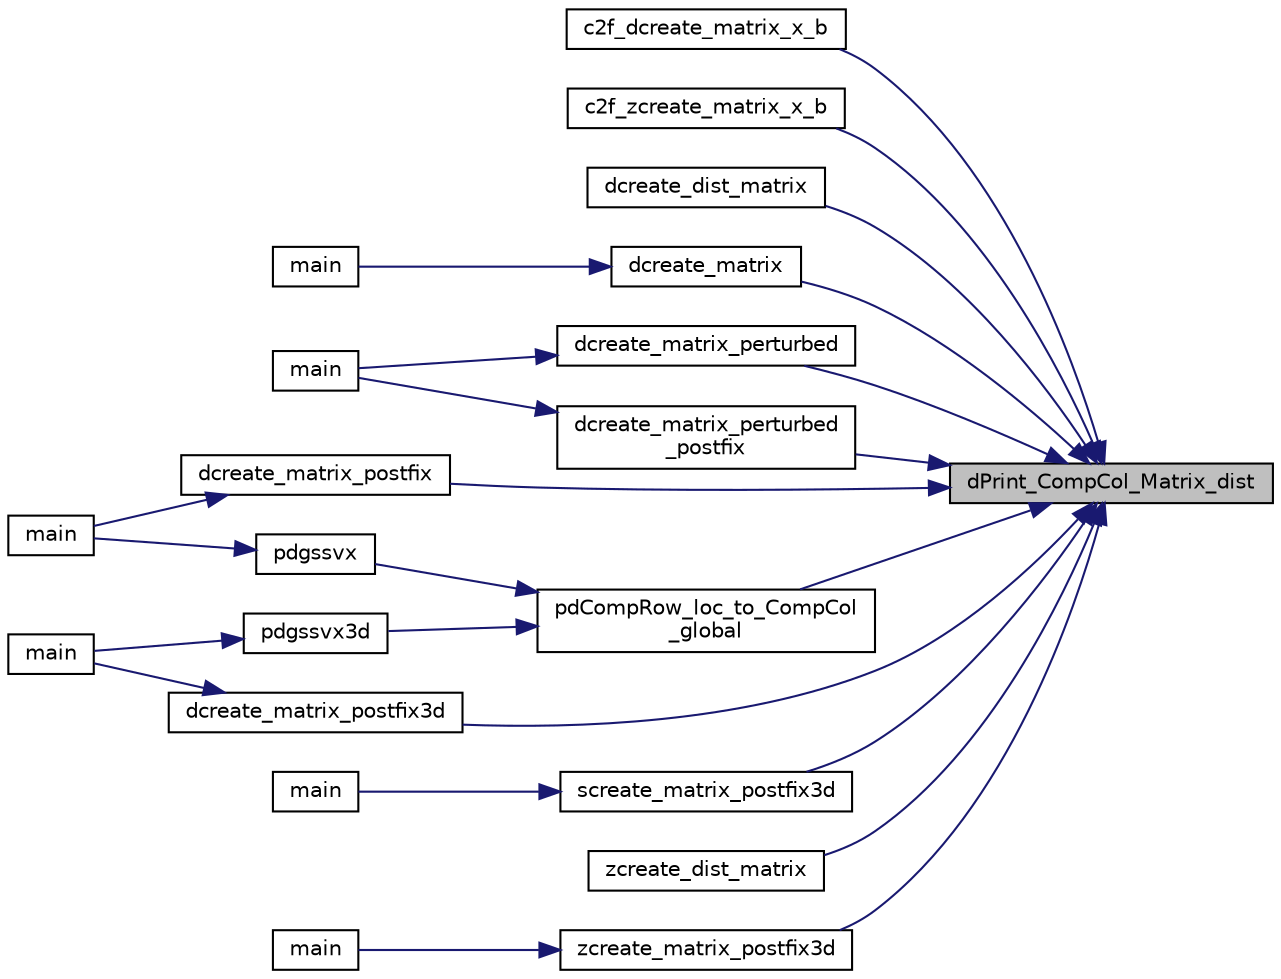 digraph "dPrint_CompCol_Matrix_dist"
{
 // LATEX_PDF_SIZE
  edge [fontname="Helvetica",fontsize="10",labelfontname="Helvetica",labelfontsize="10"];
  node [fontname="Helvetica",fontsize="10",shape=record];
  rankdir="RL";
  Node1 [label="dPrint_CompCol_Matrix_dist",height=0.2,width=0.4,color="black", fillcolor="grey75", style="filled", fontcolor="black",tooltip=" "];
  Node1 -> Node2 [dir="back",color="midnightblue",fontsize="10",style="solid",fontname="Helvetica"];
  Node2 [label="c2f_dcreate_matrix_x_b",height=0.2,width=0.4,color="black", fillcolor="white", style="filled",URL="$c2f__dcreate__matrix__x__b_8c.html#acdabe0154957187d41ccb026537a69ac",tooltip=" "];
  Node1 -> Node3 [dir="back",color="midnightblue",fontsize="10",style="solid",fontname="Helvetica"];
  Node3 [label="c2f_zcreate_matrix_x_b",height=0.2,width=0.4,color="black", fillcolor="white", style="filled",URL="$c2f__zcreate__matrix__x__b_8c.html#aff1aed6a54a517bdec4fdb9237b76d60",tooltip=" "];
  Node1 -> Node4 [dir="back",color="midnightblue",fontsize="10",style="solid",fontname="Helvetica"];
  Node4 [label="dcreate_dist_matrix",height=0.2,width=0.4,color="black", fillcolor="white", style="filled",URL="$dcreate__dist__matrix_8c.html#aeef577328b2f86759e3ad19d01c42cc0",tooltip=" "];
  Node1 -> Node5 [dir="back",color="midnightblue",fontsize="10",style="solid",fontname="Helvetica"];
  Node5 [label="dcreate_matrix",height=0.2,width=0.4,color="black", fillcolor="white", style="filled",URL="$superlu__ddefs_8h.html#a10c3eb9cee31f7350d05a92f84707592",tooltip=" "];
  Node5 -> Node6 [dir="back",color="midnightblue",fontsize="10",style="solid",fontname="Helvetica"];
  Node6 [label="main",height=0.2,width=0.4,color="black", fillcolor="white", style="filled",URL="$pdtest_8c.html#a0ddf1224851353fc92bfbff6f499fa97",tooltip=" "];
  Node1 -> Node7 [dir="back",color="midnightblue",fontsize="10",style="solid",fontname="Helvetica"];
  Node7 [label="dcreate_matrix_perturbed",height=0.2,width=0.4,color="black", fillcolor="white", style="filled",URL="$dcreate__matrix__perturbed_8c.html#a303518ee8ba4b34567f3fd15049b31ea",tooltip=" "];
  Node7 -> Node8 [dir="back",color="midnightblue",fontsize="10",style="solid",fontname="Helvetica"];
  Node8 [label="main",height=0.2,width=0.4,color="black", fillcolor="white", style="filled",URL="$pddrive2_8c.html#a0ddf1224851353fc92bfbff6f499fa97",tooltip=" "];
  Node1 -> Node9 [dir="back",color="midnightblue",fontsize="10",style="solid",fontname="Helvetica"];
  Node9 [label="dcreate_matrix_perturbed\l_postfix",height=0.2,width=0.4,color="black", fillcolor="white", style="filled",URL="$dcreate__matrix__perturbed_8c.html#ae9db838cf5622a5ff2ba7d14638db679",tooltip=" "];
  Node9 -> Node8 [dir="back",color="midnightblue",fontsize="10",style="solid",fontname="Helvetica"];
  Node1 -> Node10 [dir="back",color="midnightblue",fontsize="10",style="solid",fontname="Helvetica"];
  Node10 [label="dcreate_matrix_postfix",height=0.2,width=0.4,color="black", fillcolor="white", style="filled",URL="$superlu__ddefs_8h.html#ab97540f1b1596583c6426d6fc6097523",tooltip=" "];
  Node10 -> Node11 [dir="back",color="midnightblue",fontsize="10",style="solid",fontname="Helvetica"];
  Node11 [label="main",height=0.2,width=0.4,color="black", fillcolor="white", style="filled",URL="$pddrive_8c.html#a0ddf1224851353fc92bfbff6f499fa97",tooltip=" "];
  Node1 -> Node12 [dir="back",color="midnightblue",fontsize="10",style="solid",fontname="Helvetica"];
  Node12 [label="dcreate_matrix_postfix3d",height=0.2,width=0.4,color="black", fillcolor="white", style="filled",URL="$superlu__ddefs_8h.html#a5e5045fc996cc4a14dcf4af4ebb4a35b",tooltip=" "];
  Node12 -> Node13 [dir="back",color="midnightblue",fontsize="10",style="solid",fontname="Helvetica"];
  Node13 [label="main",height=0.2,width=0.4,color="black", fillcolor="white", style="filled",URL="$pddrive3d_8c.html#a0ddf1224851353fc92bfbff6f499fa97",tooltip=" "];
  Node1 -> Node14 [dir="back",color="midnightblue",fontsize="10",style="solid",fontname="Helvetica"];
  Node14 [label="pdCompRow_loc_to_CompCol\l_global",height=0.2,width=0.4,color="black", fillcolor="white", style="filled",URL="$pdutil_8c.html#a0d411a7b67d53bf05c7eeaf8bf249d01",tooltip="Gather A from the distributed compressed row format to global A in compressed column format."];
  Node14 -> Node15 [dir="back",color="midnightblue",fontsize="10",style="solid",fontname="Helvetica"];
  Node15 [label="pdgssvx",height=0.2,width=0.4,color="black", fillcolor="white", style="filled",URL="$pdgssvx_8c.html#a0472365ee4aaa86dee102cc6d7325c15",tooltip=" "];
  Node15 -> Node11 [dir="back",color="midnightblue",fontsize="10",style="solid",fontname="Helvetica"];
  Node14 -> Node16 [dir="back",color="midnightblue",fontsize="10",style="solid",fontname="Helvetica"];
  Node16 [label="pdgssvx3d",height=0.2,width=0.4,color="black", fillcolor="white", style="filled",URL="$pdgssvx3d_8c.html#a4cd295688eb2d11cd956c465f54af439",tooltip=" "];
  Node16 -> Node13 [dir="back",color="midnightblue",fontsize="10",style="solid",fontname="Helvetica"];
  Node1 -> Node17 [dir="back",color="midnightblue",fontsize="10",style="solid",fontname="Helvetica"];
  Node17 [label="screate_matrix_postfix3d",height=0.2,width=0.4,color="black", fillcolor="white", style="filled",URL="$superlu__sdefs_8h.html#a07610464e5a76a8b5ea7b46b4285b6ad",tooltip=" "];
  Node17 -> Node18 [dir="back",color="midnightblue",fontsize="10",style="solid",fontname="Helvetica"];
  Node18 [label="main",height=0.2,width=0.4,color="black", fillcolor="white", style="filled",URL="$psdrive3d_8c.html#a0ddf1224851353fc92bfbff6f499fa97",tooltip=" "];
  Node1 -> Node19 [dir="back",color="midnightblue",fontsize="10",style="solid",fontname="Helvetica"];
  Node19 [label="zcreate_dist_matrix",height=0.2,width=0.4,color="black", fillcolor="white", style="filled",URL="$zcreate__dist__matrix_8c.html#ad250ea1d0087ead5fd3b7dee5b790339",tooltip=" "];
  Node1 -> Node20 [dir="back",color="midnightblue",fontsize="10",style="solid",fontname="Helvetica"];
  Node20 [label="zcreate_matrix_postfix3d",height=0.2,width=0.4,color="black", fillcolor="white", style="filled",URL="$superlu__zdefs_8h.html#a01bc537365a18c6a3b005122cfbcf1e9",tooltip=" "];
  Node20 -> Node21 [dir="back",color="midnightblue",fontsize="10",style="solid",fontname="Helvetica"];
  Node21 [label="main",height=0.2,width=0.4,color="black", fillcolor="white", style="filled",URL="$pzdrive3d_8c.html#a0ddf1224851353fc92bfbff6f499fa97",tooltip=" "];
}
